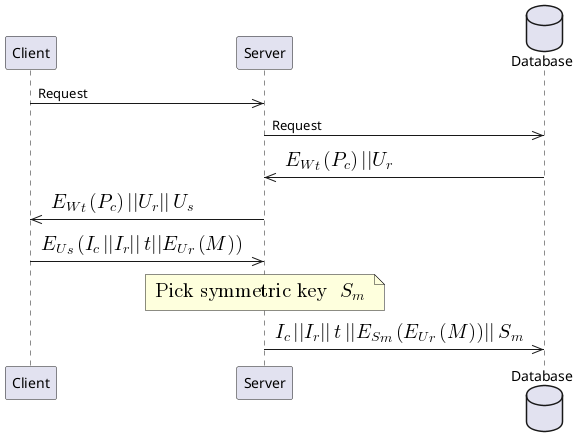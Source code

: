 @startuml
participant Client
participant Server
database Database

Client ->> Server: Request
Server ->> Database: Request
Database ->> Server: <math>E_W_t(P_c) || U_r</math>
Server ->> Client: <math>E_W_t(P_c) || U_r || U_s</math>


Client ->> Server: <math>E_U_s(I_c || I_r || t || E_U_r(M))</math>

note over Server
  <math>"Pick symmetric key " S_m</math>
end note

Server ->> Database: <math>I_c || I_r || t || E_S_m(E_U_r(M)) || S_m</math>
@enduml